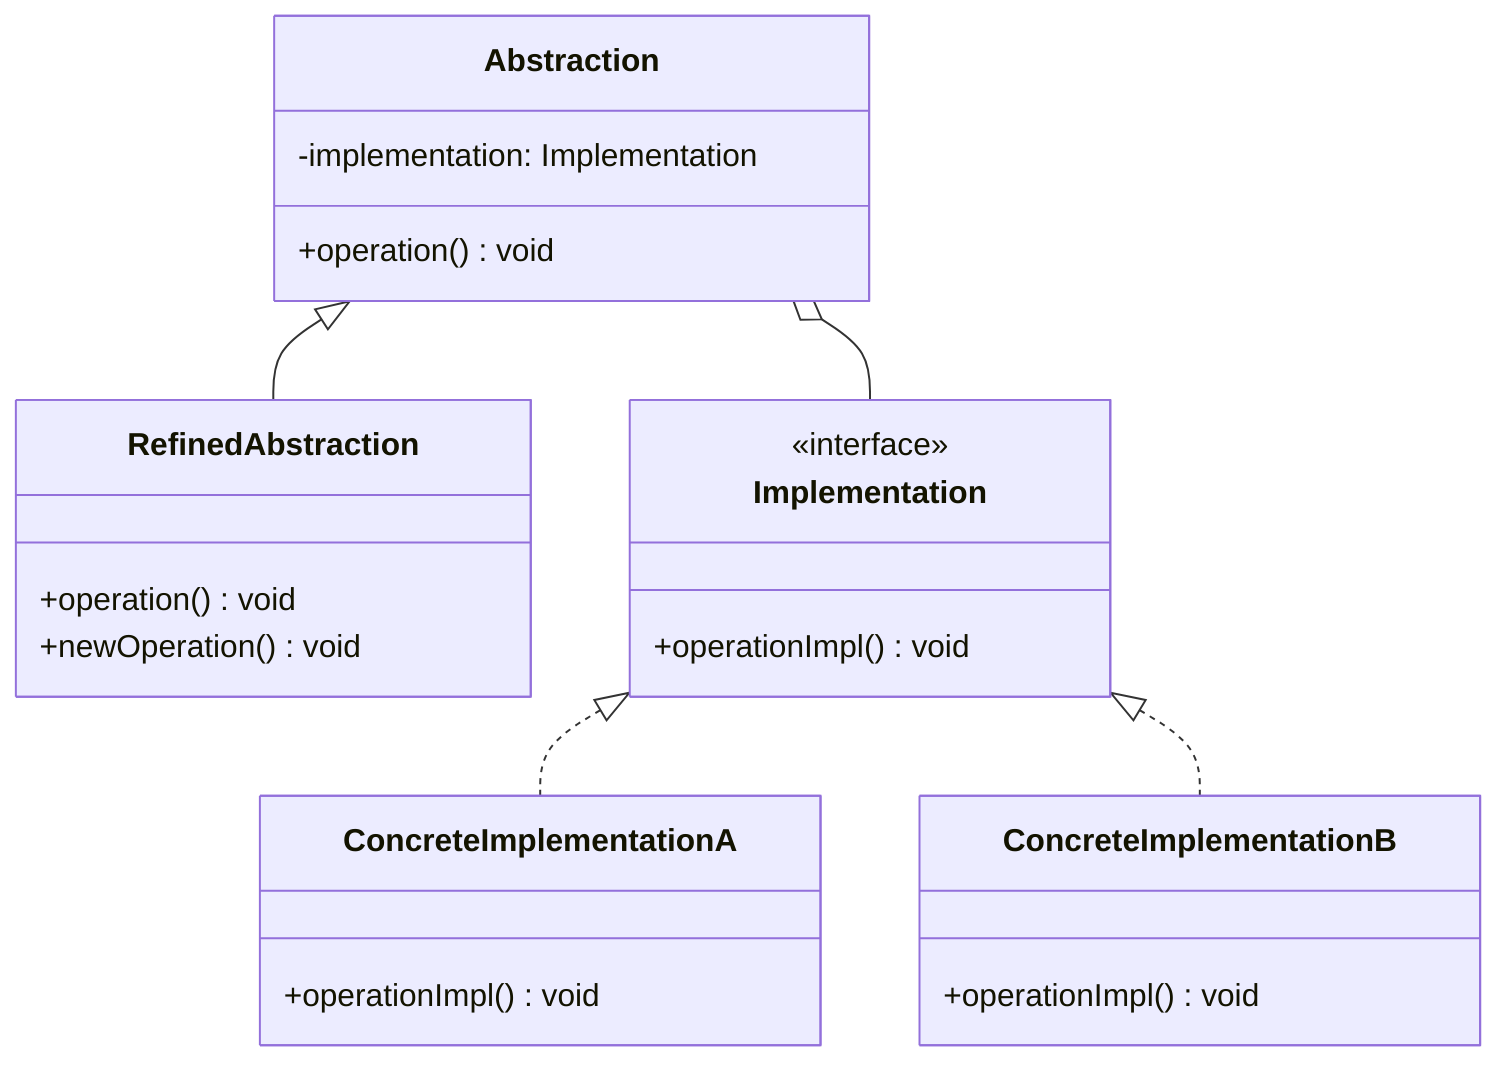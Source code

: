 classDiagram
    class Abstraction {
        -implementation: Implementation
        +operation() void
    }
    class RefinedAbstraction {
        +operation() void
        +newOperation() void
    }
    class Implementation {
        <<interface>>
        +operationImpl() void
    }
    class ConcreteImplementationA {
        +operationImpl() void
    }
    class ConcreteImplementationB {
        +operationImpl() void
    }
    Abstraction <|-- RefinedAbstraction
    Abstraction o-- Implementation
    Implementation <|.. ConcreteImplementationA
    Implementation <|.. ConcreteImplementationB